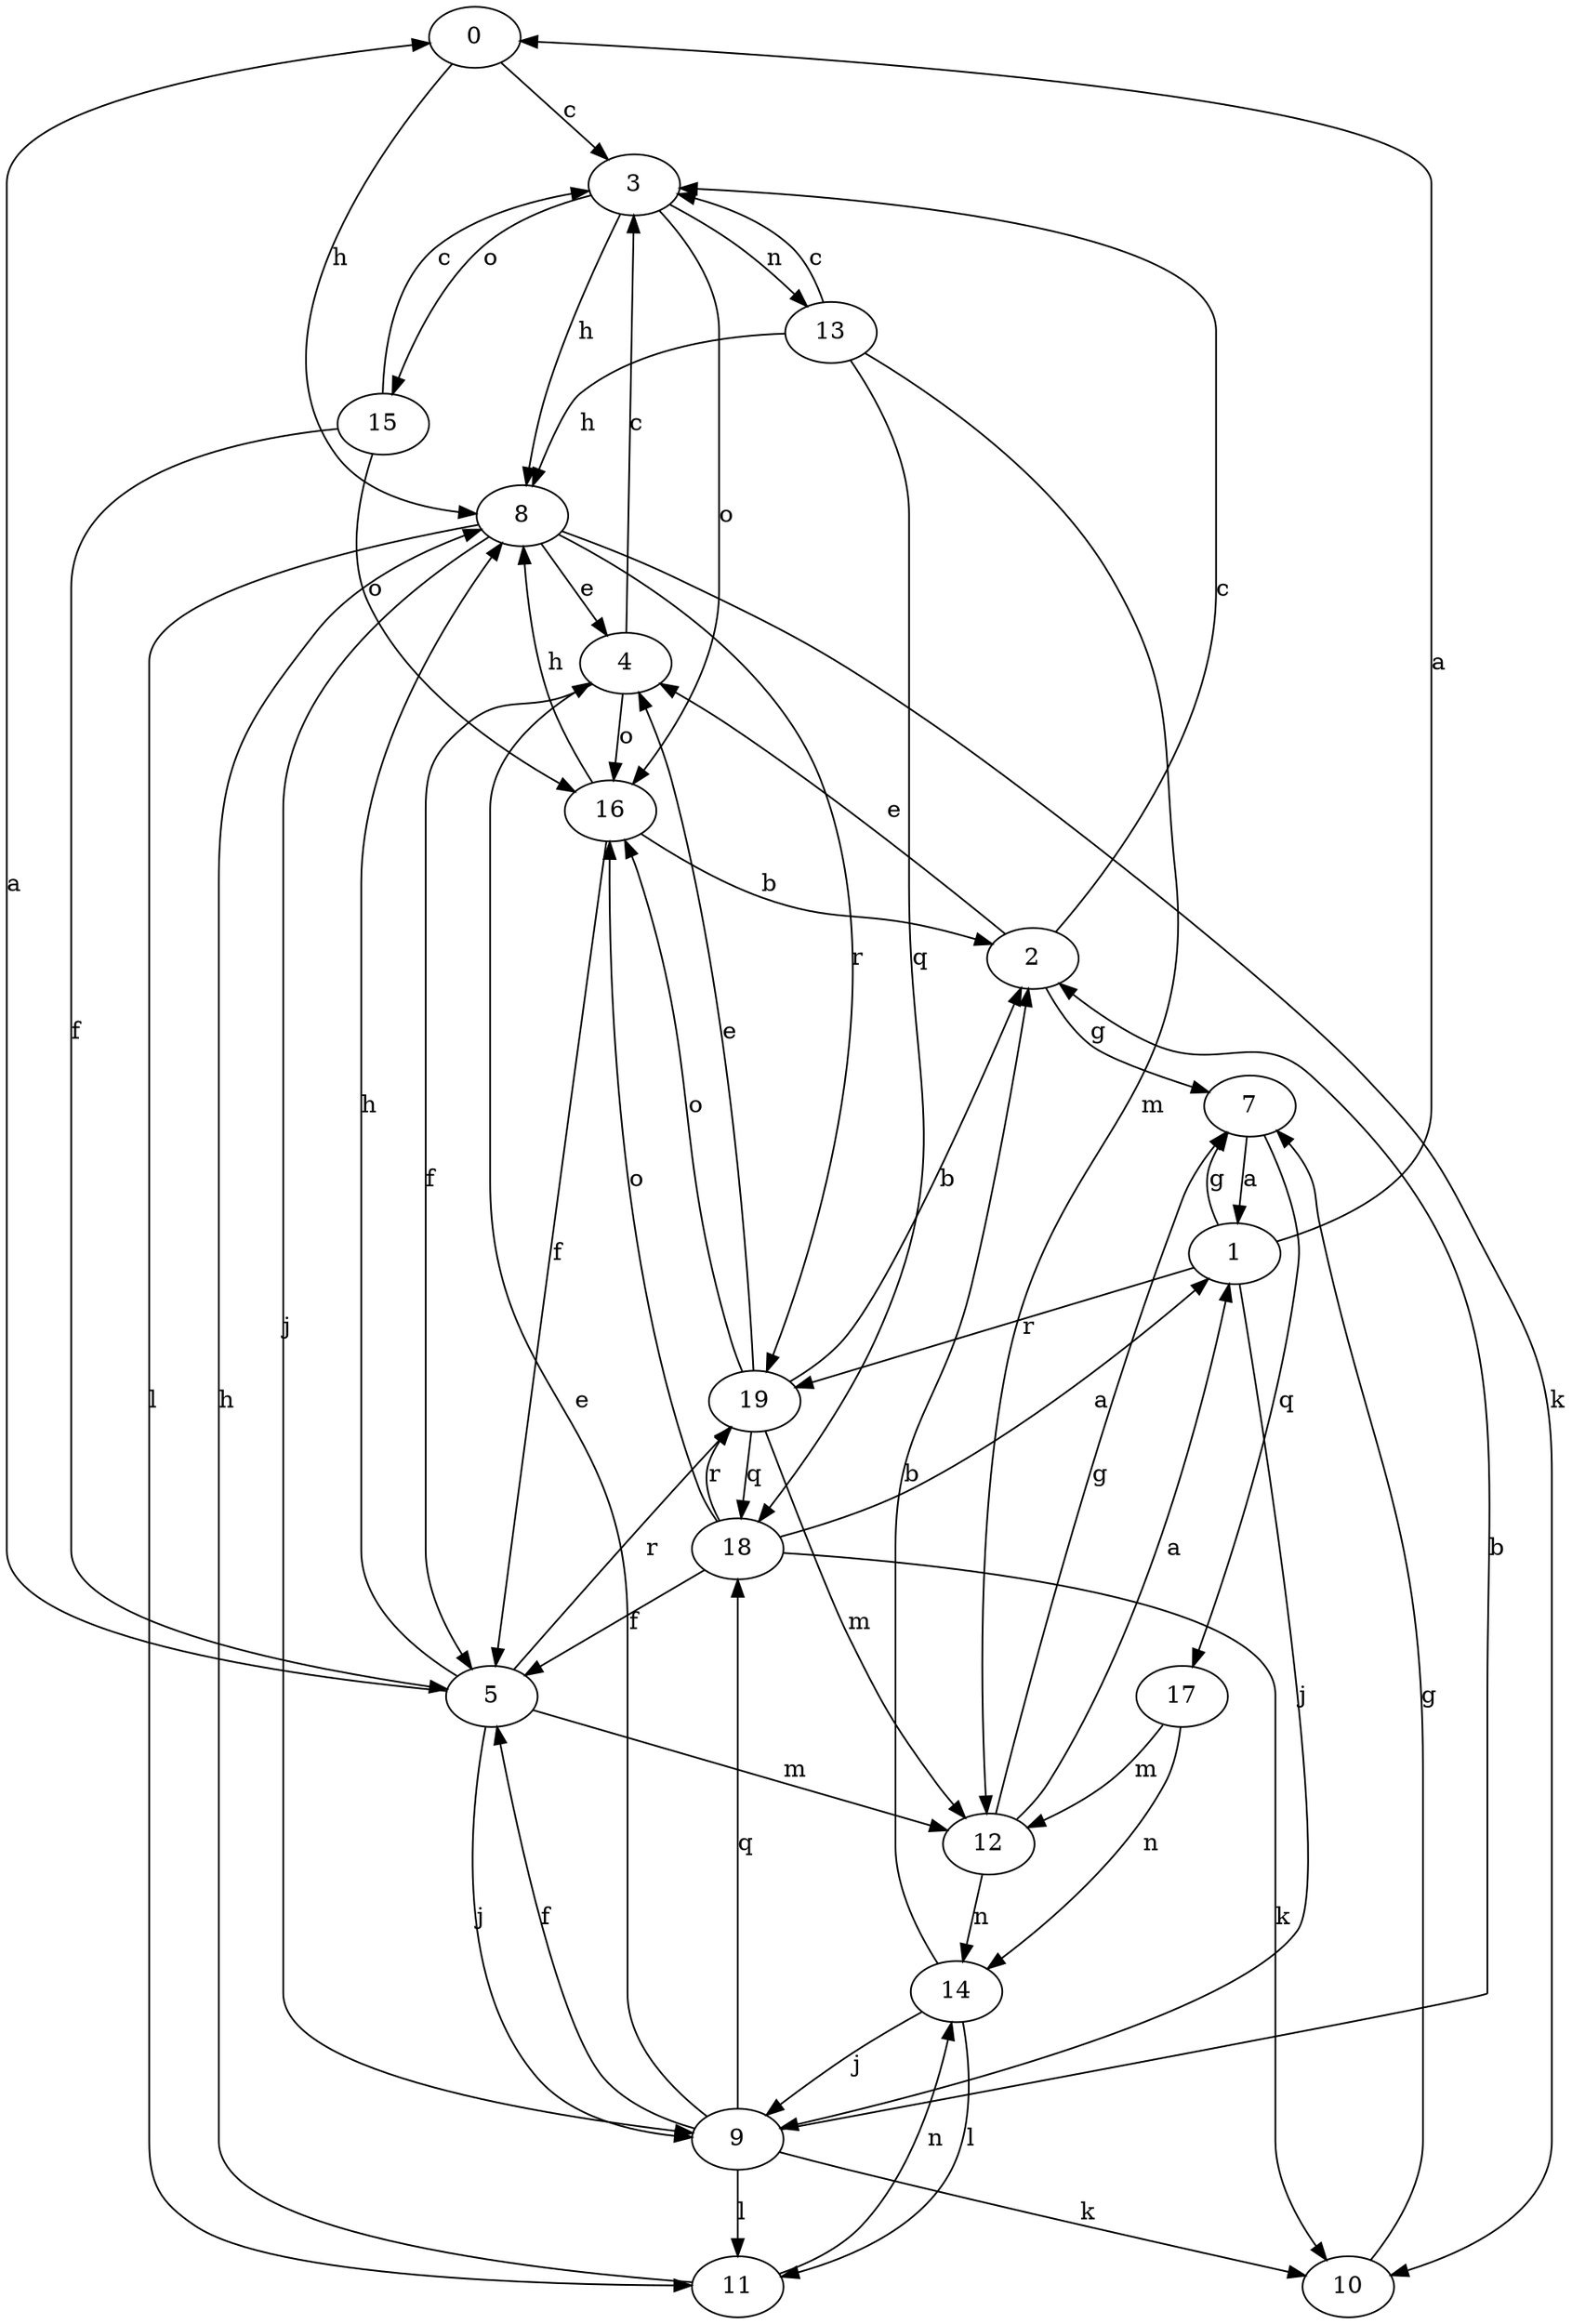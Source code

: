 strict digraph  {
0;
1;
2;
3;
4;
5;
7;
8;
9;
10;
11;
12;
13;
14;
15;
16;
17;
18;
19;
0 -> 3  [label=c];
0 -> 8  [label=h];
1 -> 0  [label=a];
1 -> 7  [label=g];
1 -> 9  [label=j];
1 -> 19  [label=r];
2 -> 3  [label=c];
2 -> 4  [label=e];
2 -> 7  [label=g];
3 -> 8  [label=h];
3 -> 13  [label=n];
3 -> 15  [label=o];
3 -> 16  [label=o];
4 -> 3  [label=c];
4 -> 5  [label=f];
4 -> 16  [label=o];
5 -> 0  [label=a];
5 -> 8  [label=h];
5 -> 9  [label=j];
5 -> 12  [label=m];
5 -> 19  [label=r];
7 -> 1  [label=a];
7 -> 17  [label=q];
8 -> 4  [label=e];
8 -> 9  [label=j];
8 -> 10  [label=k];
8 -> 11  [label=l];
8 -> 19  [label=r];
9 -> 2  [label=b];
9 -> 4  [label=e];
9 -> 5  [label=f];
9 -> 10  [label=k];
9 -> 11  [label=l];
9 -> 18  [label=q];
10 -> 7  [label=g];
11 -> 8  [label=h];
11 -> 14  [label=n];
12 -> 1  [label=a];
12 -> 7  [label=g];
12 -> 14  [label=n];
13 -> 3  [label=c];
13 -> 8  [label=h];
13 -> 12  [label=m];
13 -> 18  [label=q];
14 -> 2  [label=b];
14 -> 9  [label=j];
14 -> 11  [label=l];
15 -> 3  [label=c];
15 -> 5  [label=f];
15 -> 16  [label=o];
16 -> 2  [label=b];
16 -> 5  [label=f];
16 -> 8  [label=h];
17 -> 12  [label=m];
17 -> 14  [label=n];
18 -> 1  [label=a];
18 -> 5  [label=f];
18 -> 10  [label=k];
18 -> 16  [label=o];
18 -> 19  [label=r];
19 -> 2  [label=b];
19 -> 4  [label=e];
19 -> 12  [label=m];
19 -> 16  [label=o];
19 -> 18  [label=q];
}
